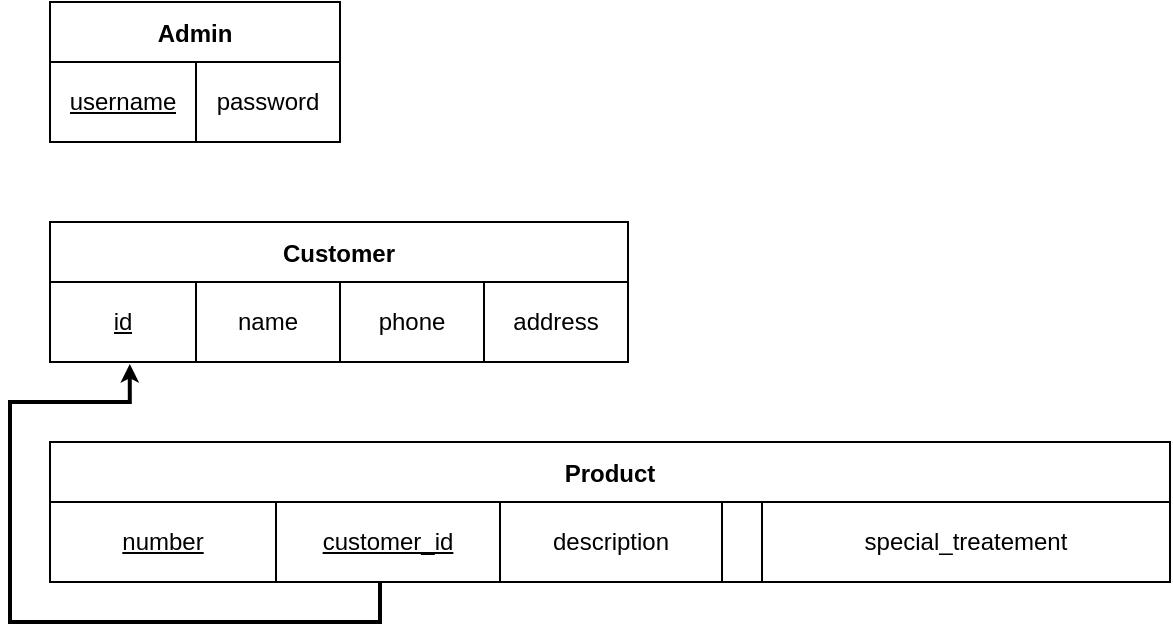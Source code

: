 <mxfile version="20.5.3" type="embed"><diagram id="23iRSUPoRavnBvh4doch" name="Page-1"><mxGraphModel dx="630" dy="509" grid="1" gridSize="10" guides="1" tooltips="1" connect="1" arrows="1" fold="1" page="1" pageScale="1" pageWidth="827" pageHeight="1169" math="0" shadow="0"><root><mxCell id="0"/><mxCell id="1" parent="0"/><mxCell id="2" value="Admin" style="shape=table;startSize=30;container=1;collapsible=0;childLayout=tableLayout;fontStyle=1;align=center;" parent="1" vertex="1"><mxGeometry x="160" y="190" width="145" height="70" as="geometry"/></mxCell><mxCell id="3" value="" style="shape=tableRow;horizontal=0;startSize=0;swimlaneHead=0;swimlaneBody=0;top=0;left=0;bottom=0;right=0;collapsible=0;dropTarget=0;fillColor=none;points=[[0,0.5],[1,0.5]];portConstraint=eastwest;" parent="2" vertex="1"><mxGeometry y="30" width="145" height="40" as="geometry"/></mxCell><mxCell id="4" value="username" style="shape=partialRectangle;html=1;whiteSpace=wrap;connectable=0;fillColor=none;top=0;left=0;bottom=0;right=0;overflow=hidden;fontStyle=4" parent="3" vertex="1"><mxGeometry width="73" height="40" as="geometry"><mxRectangle width="73" height="40" as="alternateBounds"/></mxGeometry></mxCell><mxCell id="5" value="password" style="shape=partialRectangle;html=1;whiteSpace=wrap;connectable=0;fillColor=none;top=0;left=0;bottom=0;right=0;overflow=hidden;" parent="3" vertex="1"><mxGeometry x="73" width="72" height="40" as="geometry"><mxRectangle width="72" height="40" as="alternateBounds"/></mxGeometry></mxCell><mxCell id="16" value="Customer" style="shape=table;startSize=30;container=1;collapsible=0;childLayout=tableLayout;fontStyle=1;align=center;" parent="1" vertex="1"><mxGeometry x="160" y="300" width="289" height="70" as="geometry"/></mxCell><mxCell id="17" value="" style="shape=tableRow;horizontal=0;startSize=0;swimlaneHead=0;swimlaneBody=0;top=0;left=0;bottom=0;right=0;collapsible=0;dropTarget=0;fillColor=none;points=[[0,0.5],[1,0.5]];portConstraint=eastwest;" parent="16" vertex="1"><mxGeometry y="30" width="289" height="40" as="geometry"/></mxCell><mxCell id="18" value="id" style="shape=partialRectangle;html=1;whiteSpace=wrap;connectable=0;fillColor=none;top=0;left=0;bottom=0;right=0;overflow=hidden;fontStyle=4" parent="17" vertex="1"><mxGeometry width="73" height="40" as="geometry"><mxRectangle width="73" height="40" as="alternateBounds"/></mxGeometry></mxCell><mxCell id="19" value="name" style="shape=partialRectangle;html=1;whiteSpace=wrap;connectable=0;fillColor=none;top=0;left=0;bottom=0;right=0;overflow=hidden;" parent="17" vertex="1"><mxGeometry x="73" width="72" height="40" as="geometry"><mxRectangle width="72" height="40" as="alternateBounds"/></mxGeometry></mxCell><mxCell id="20" value="phone" style="shape=partialRectangle;html=1;whiteSpace=wrap;connectable=0;fillColor=none;top=0;left=0;bottom=0;right=0;overflow=hidden;" parent="17" vertex="1"><mxGeometry x="145" width="72" height="40" as="geometry"><mxRectangle width="72" height="40" as="alternateBounds"/></mxGeometry></mxCell><mxCell id="21" value="address" style="shape=partialRectangle;html=1;whiteSpace=wrap;connectable=0;fillColor=none;top=0;left=0;bottom=0;right=0;overflow=hidden;" parent="17" vertex="1"><mxGeometry x="217" width="72" height="40" as="geometry"><mxRectangle width="72" height="40" as="alternateBounds"/></mxGeometry></mxCell><mxCell id="23" value="Product" style="shape=table;startSize=30;container=1;collapsible=0;childLayout=tableLayout;fontStyle=1;align=center;" parent="1" vertex="1"><mxGeometry x="160" y="410" width="560" height="70" as="geometry"/></mxCell><mxCell id="24" value="" style="shape=tableRow;horizontal=0;startSize=0;swimlaneHead=0;swimlaneBody=0;top=0;left=0;bottom=0;right=0;collapsible=0;dropTarget=0;fillColor=none;points=[[0,0.5],[1,0.5]];portConstraint=eastwest;" parent="23" vertex="1"><mxGeometry y="30" width="560" height="40" as="geometry"/></mxCell><mxCell id="25" value="number" style="shape=partialRectangle;html=1;whiteSpace=wrap;connectable=0;fillColor=none;top=0;left=0;bottom=0;right=0;overflow=hidden;fontStyle=4" parent="24" vertex="1"><mxGeometry width="113" height="40" as="geometry"><mxRectangle width="113" height="40" as="alternateBounds"/></mxGeometry></mxCell><mxCell id="26" value="customer_id" style="shape=partialRectangle;html=1;whiteSpace=wrap;connectable=0;fillColor=none;top=0;left=0;bottom=0;right=0;overflow=hidden;fontStyle=4" parent="24" vertex="1"><mxGeometry x="113" width="112" height="40" as="geometry"><mxRectangle width="112" height="40" as="alternateBounds"/></mxGeometry></mxCell><mxCell id="27" value="description" style="shape=partialRectangle;html=1;whiteSpace=wrap;connectable=0;fillColor=none;top=0;left=0;bottom=0;right=0;overflow=hidden;" parent="24" vertex="1"><mxGeometry x="225" width="111" height="40" as="geometry"><mxRectangle width="111" height="40" as="alternateBounds"/></mxGeometry></mxCell><mxCell id="28" value="" style="shape=partialRectangle;html=1;whiteSpace=wrap;connectable=0;fillColor=none;top=0;left=0;bottom=0;right=0;overflow=hidden;" parent="24" vertex="1"><mxGeometry x="336" width="20" height="40" as="geometry"><mxRectangle width="20" height="40" as="alternateBounds"/></mxGeometry></mxCell><mxCell id="29" value="special_treatement" style="shape=partialRectangle;html=1;whiteSpace=wrap;connectable=0;fillColor=none;top=0;left=0;bottom=0;right=0;overflow=hidden;" parent="24" vertex="1"><mxGeometry x="356" width="204" height="40" as="geometry"><mxRectangle width="204" height="40" as="alternateBounds"/></mxGeometry></mxCell><mxCell id="41" value="" style="edgeStyle=segmentEdgeStyle;endArrow=classic;html=1;rounded=0;entryX=0.138;entryY=1.025;entryDx=0;entryDy=0;entryPerimeter=0;strokeWidth=2;endSize=3;startSize=3;" parent="1" source="24" target="17" edge="1"><mxGeometry width="50" height="50" relative="1" as="geometry"><mxPoint x="325" y="490" as="sourcePoint"/><mxPoint x="200" y="410" as="targetPoint"/><Array as="points"><mxPoint x="325" y="500"/><mxPoint x="140" y="500"/><mxPoint x="140" y="390"/><mxPoint x="200" y="390"/></Array></mxGeometry></mxCell></root></mxGraphModel></diagram></mxfile>